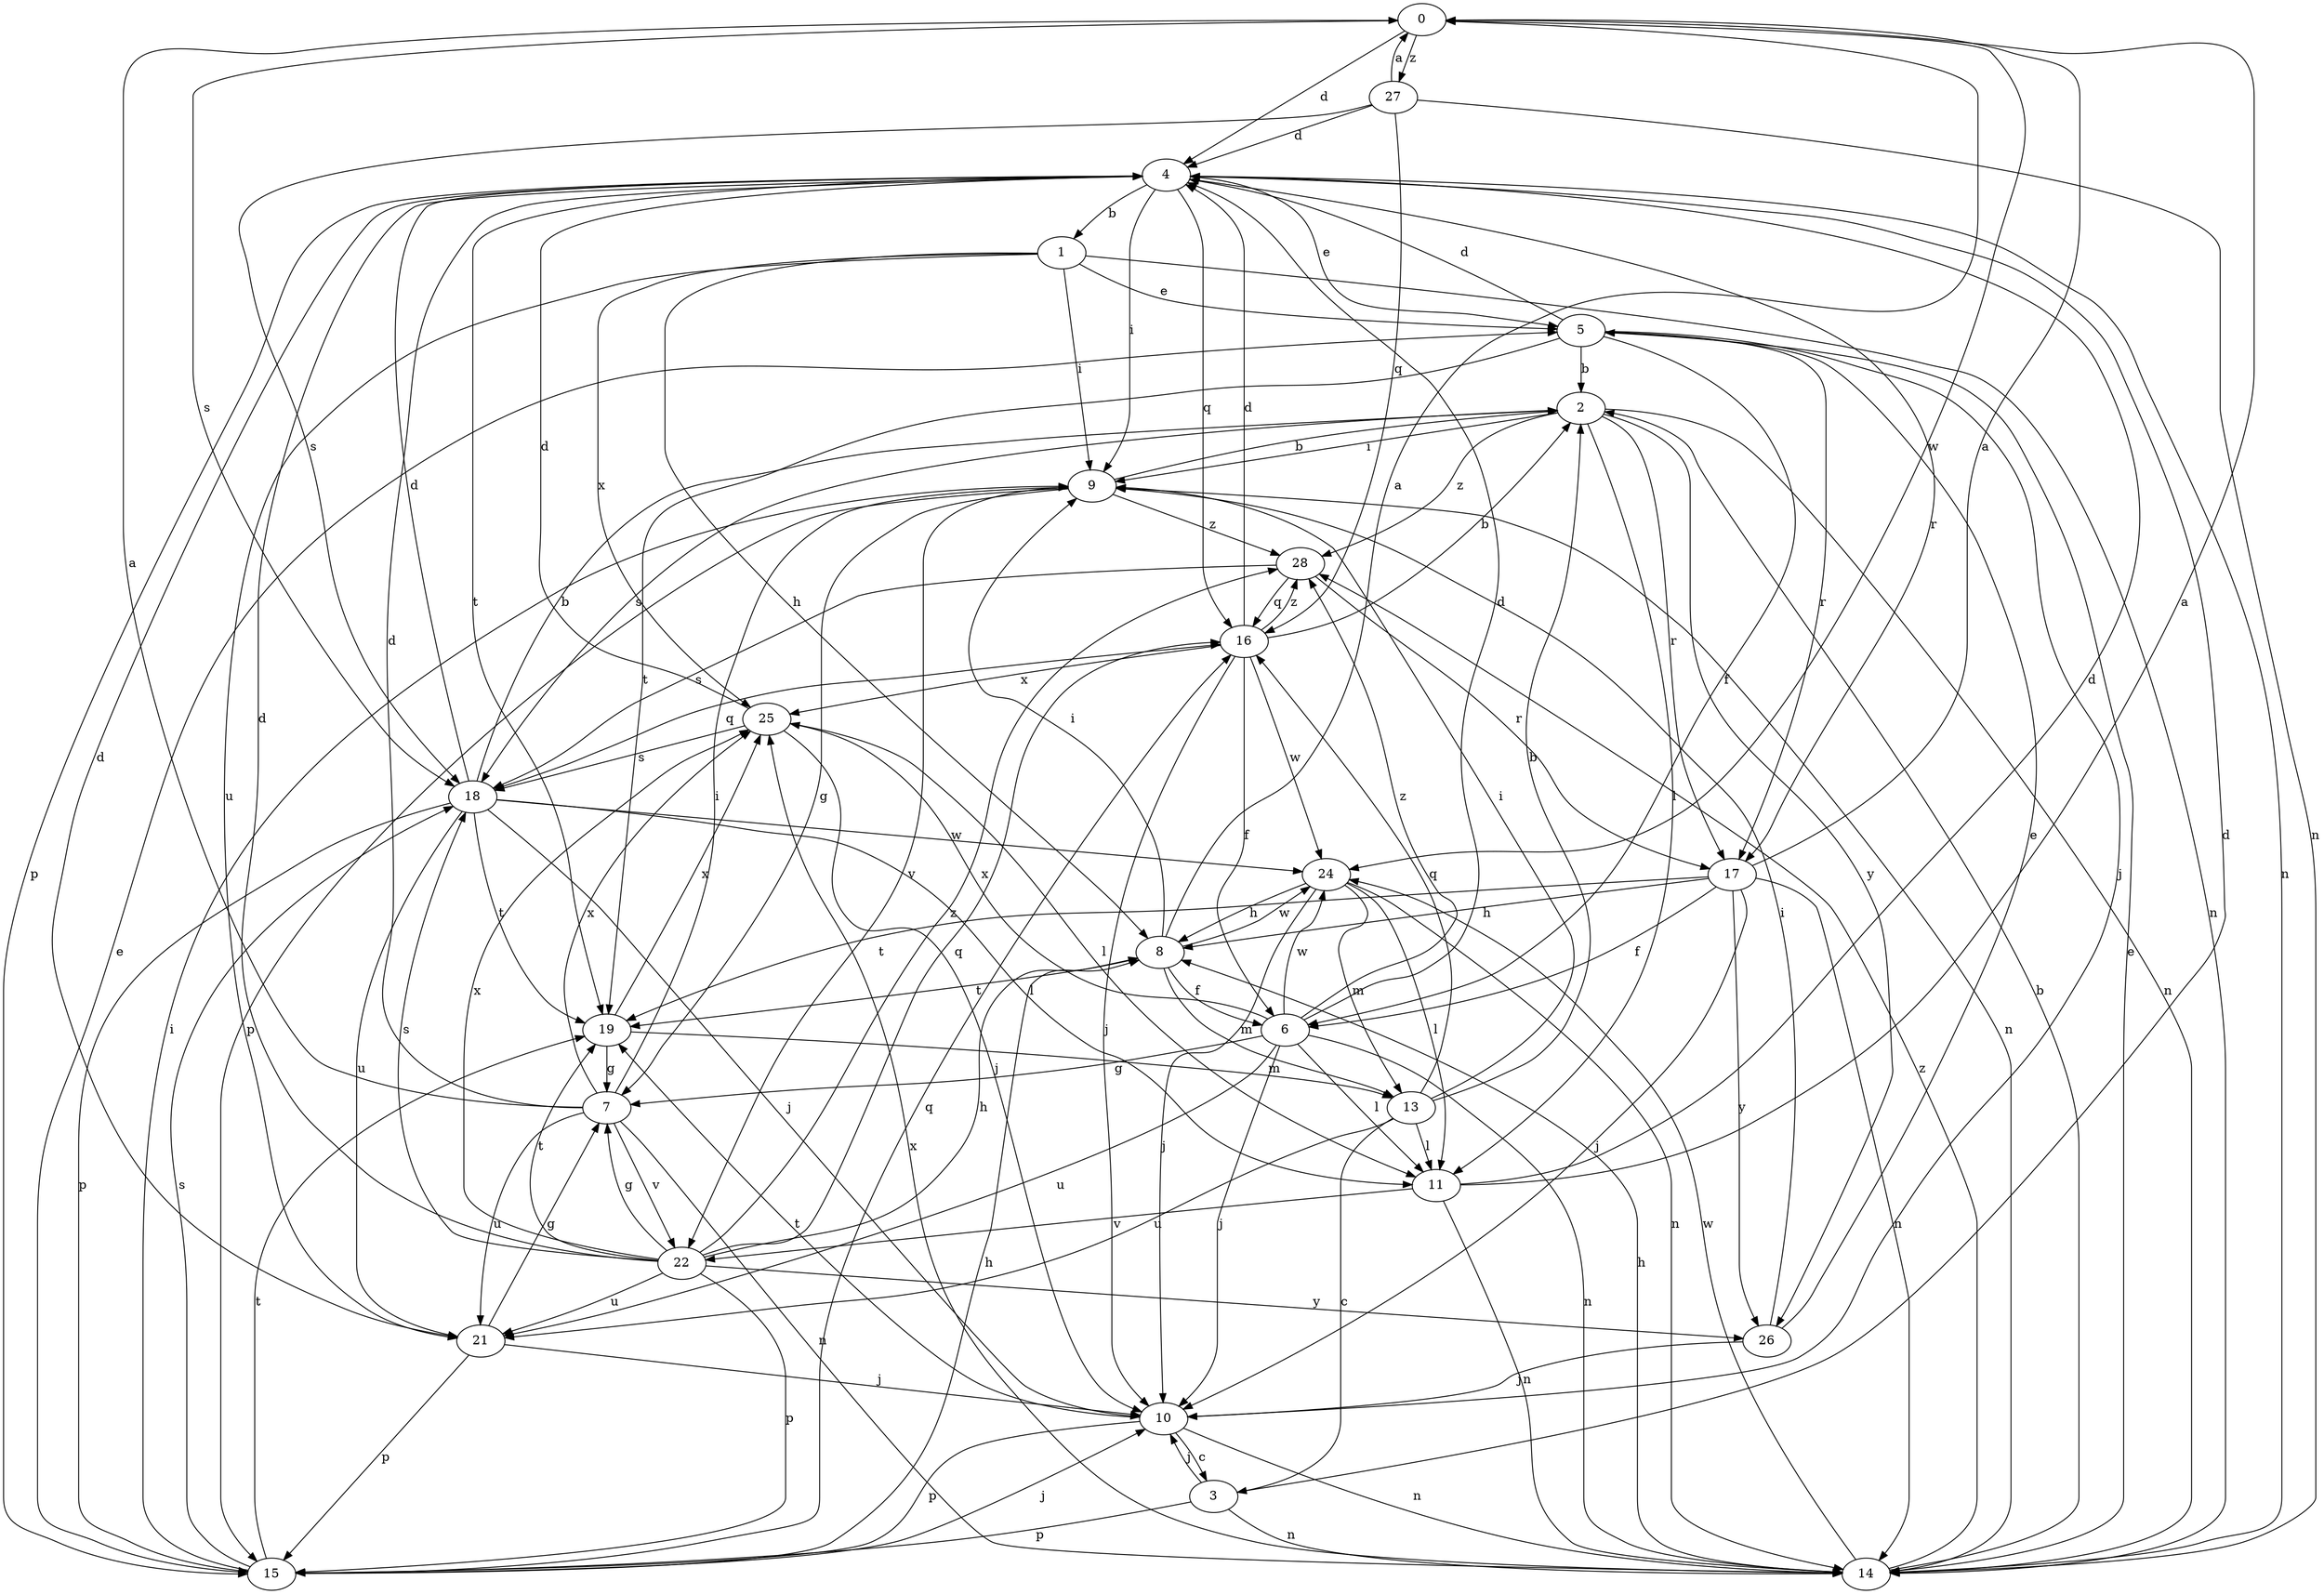 strict digraph  {
0;
1;
2;
3;
4;
5;
6;
7;
8;
9;
10;
11;
13;
14;
15;
16;
17;
18;
19;
21;
22;
24;
25;
26;
27;
28;
0 -> 4  [label=d];
0 -> 18  [label=s];
0 -> 24  [label=w];
0 -> 27  [label=z];
1 -> 5  [label=e];
1 -> 8  [label=h];
1 -> 9  [label=i];
1 -> 14  [label=n];
1 -> 21  [label=u];
1 -> 25  [label=x];
2 -> 9  [label=i];
2 -> 11  [label=l];
2 -> 14  [label=n];
2 -> 17  [label=r];
2 -> 18  [label=s];
2 -> 26  [label=y];
2 -> 28  [label=z];
3 -> 4  [label=d];
3 -> 10  [label=j];
3 -> 14  [label=n];
3 -> 15  [label=p];
4 -> 1  [label=b];
4 -> 5  [label=e];
4 -> 9  [label=i];
4 -> 14  [label=n];
4 -> 15  [label=p];
4 -> 16  [label=q];
4 -> 17  [label=r];
4 -> 19  [label=t];
5 -> 2  [label=b];
5 -> 4  [label=d];
5 -> 6  [label=f];
5 -> 10  [label=j];
5 -> 17  [label=r];
5 -> 19  [label=t];
6 -> 4  [label=d];
6 -> 7  [label=g];
6 -> 10  [label=j];
6 -> 11  [label=l];
6 -> 14  [label=n];
6 -> 21  [label=u];
6 -> 24  [label=w];
6 -> 25  [label=x];
6 -> 28  [label=z];
7 -> 0  [label=a];
7 -> 4  [label=d];
7 -> 9  [label=i];
7 -> 14  [label=n];
7 -> 21  [label=u];
7 -> 22  [label=v];
7 -> 25  [label=x];
8 -> 0  [label=a];
8 -> 6  [label=f];
8 -> 9  [label=i];
8 -> 13  [label=m];
8 -> 19  [label=t];
8 -> 24  [label=w];
9 -> 2  [label=b];
9 -> 7  [label=g];
9 -> 14  [label=n];
9 -> 15  [label=p];
9 -> 22  [label=v];
9 -> 28  [label=z];
10 -> 3  [label=c];
10 -> 14  [label=n];
10 -> 15  [label=p];
10 -> 19  [label=t];
11 -> 0  [label=a];
11 -> 4  [label=d];
11 -> 14  [label=n];
11 -> 22  [label=v];
13 -> 2  [label=b];
13 -> 3  [label=c];
13 -> 9  [label=i];
13 -> 11  [label=l];
13 -> 16  [label=q];
13 -> 21  [label=u];
14 -> 2  [label=b];
14 -> 5  [label=e];
14 -> 8  [label=h];
14 -> 24  [label=w];
14 -> 25  [label=x];
14 -> 28  [label=z];
15 -> 5  [label=e];
15 -> 8  [label=h];
15 -> 9  [label=i];
15 -> 10  [label=j];
15 -> 16  [label=q];
15 -> 18  [label=s];
15 -> 19  [label=t];
16 -> 2  [label=b];
16 -> 4  [label=d];
16 -> 6  [label=f];
16 -> 10  [label=j];
16 -> 24  [label=w];
16 -> 25  [label=x];
16 -> 28  [label=z];
17 -> 0  [label=a];
17 -> 6  [label=f];
17 -> 8  [label=h];
17 -> 10  [label=j];
17 -> 14  [label=n];
17 -> 19  [label=t];
17 -> 26  [label=y];
18 -> 2  [label=b];
18 -> 4  [label=d];
18 -> 10  [label=j];
18 -> 11  [label=l];
18 -> 15  [label=p];
18 -> 16  [label=q];
18 -> 19  [label=t];
18 -> 21  [label=u];
18 -> 24  [label=w];
19 -> 7  [label=g];
19 -> 13  [label=m];
19 -> 25  [label=x];
21 -> 4  [label=d];
21 -> 7  [label=g];
21 -> 10  [label=j];
21 -> 15  [label=p];
22 -> 4  [label=d];
22 -> 7  [label=g];
22 -> 8  [label=h];
22 -> 15  [label=p];
22 -> 16  [label=q];
22 -> 18  [label=s];
22 -> 19  [label=t];
22 -> 21  [label=u];
22 -> 25  [label=x];
22 -> 26  [label=y];
22 -> 28  [label=z];
24 -> 8  [label=h];
24 -> 10  [label=j];
24 -> 11  [label=l];
24 -> 13  [label=m];
24 -> 14  [label=n];
25 -> 4  [label=d];
25 -> 10  [label=j];
25 -> 11  [label=l];
25 -> 18  [label=s];
26 -> 5  [label=e];
26 -> 9  [label=i];
26 -> 10  [label=j];
27 -> 0  [label=a];
27 -> 4  [label=d];
27 -> 14  [label=n];
27 -> 16  [label=q];
27 -> 18  [label=s];
28 -> 16  [label=q];
28 -> 17  [label=r];
28 -> 18  [label=s];
}
